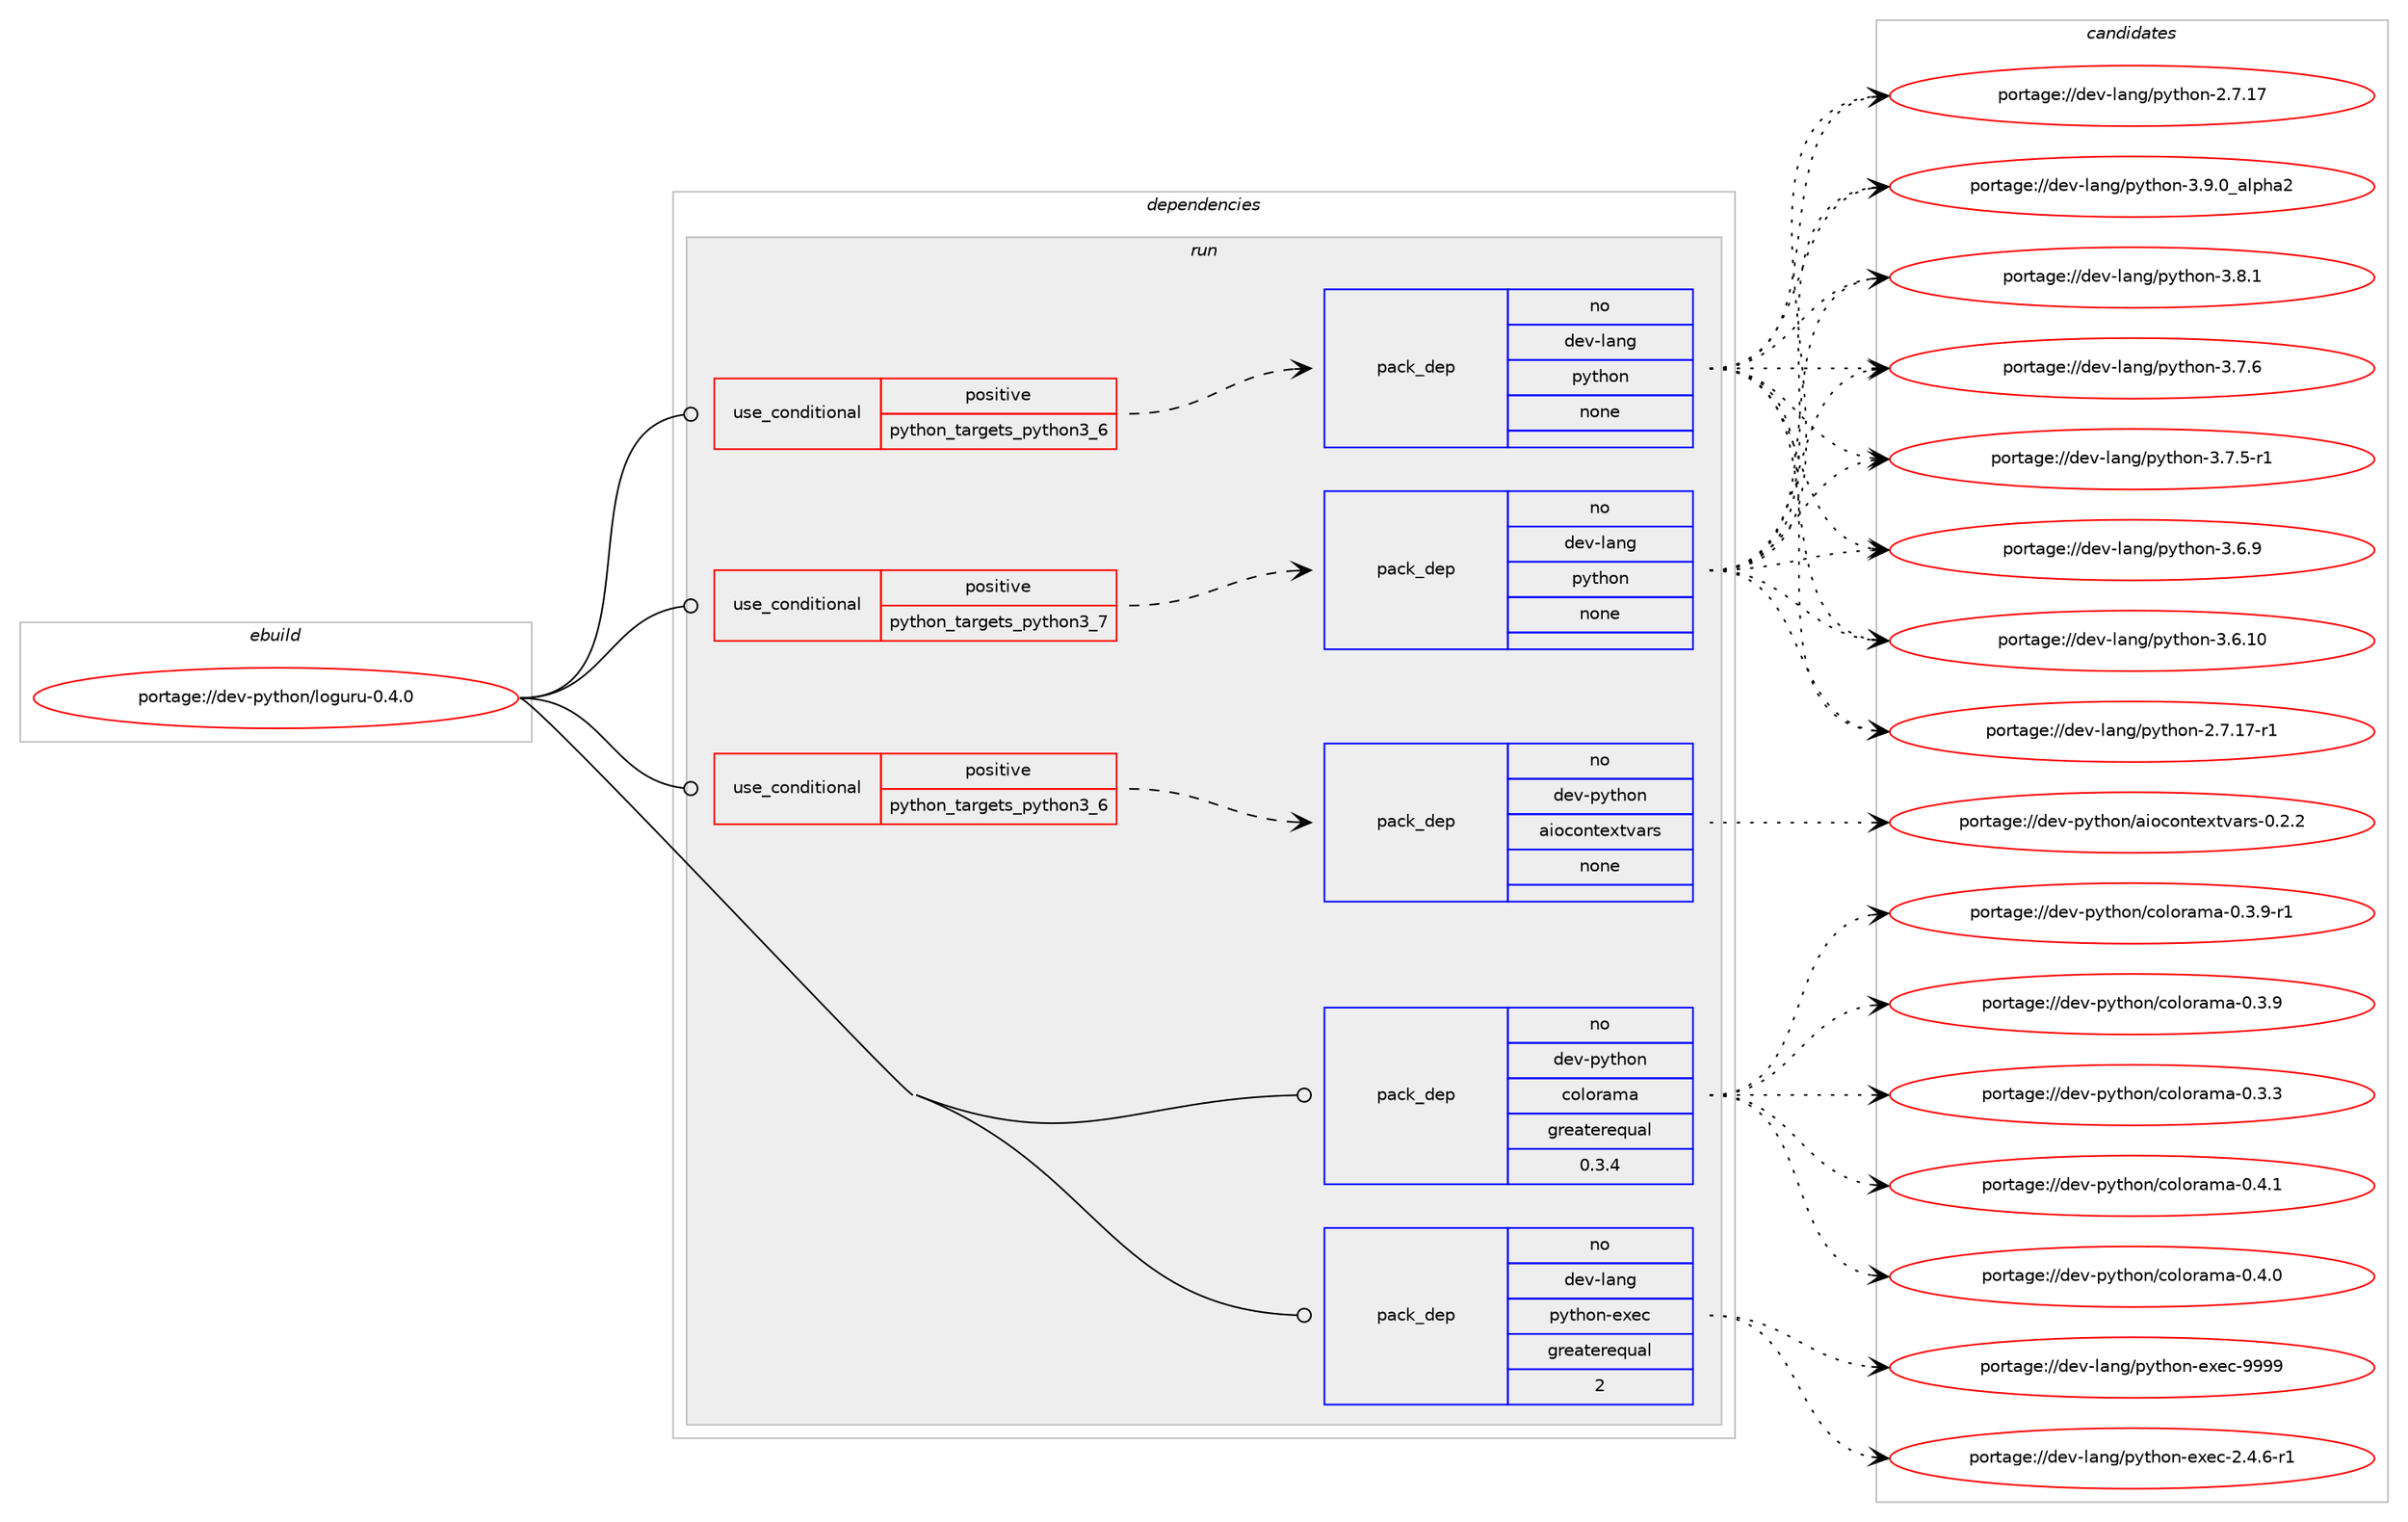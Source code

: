 digraph prolog {

# *************
# Graph options
# *************

newrank=true;
concentrate=true;
compound=true;
graph [rankdir=LR,fontname=Helvetica,fontsize=10,ranksep=1.5];#, ranksep=2.5, nodesep=0.2];
edge  [arrowhead=vee];
node  [fontname=Helvetica,fontsize=10];

# **********
# The ebuild
# **********

subgraph cluster_leftcol {
color=gray;
label=<<i>ebuild</i>>;
id [label="portage://dev-python/loguru-0.4.0", color=red, width=4, href="../dev-python/loguru-0.4.0.svg"];
}

# ****************
# The dependencies
# ****************

subgraph cluster_midcol {
color=gray;
label=<<i>dependencies</i>>;
subgraph cluster_compile {
fillcolor="#eeeeee";
style=filled;
label=<<i>compile</i>>;
}
subgraph cluster_compileandrun {
fillcolor="#eeeeee";
style=filled;
label=<<i>compile and run</i>>;
}
subgraph cluster_run {
fillcolor="#eeeeee";
style=filled;
label=<<i>run</i>>;
subgraph cond113310 {
dependency451738 [label=<<TABLE BORDER="0" CELLBORDER="1" CELLSPACING="0" CELLPADDING="4"><TR><TD ROWSPAN="3" CELLPADDING="10">use_conditional</TD></TR><TR><TD>positive</TD></TR><TR><TD>python_targets_python3_6</TD></TR></TABLE>>, shape=none, color=red];
subgraph pack333448 {
dependency451739 [label=<<TABLE BORDER="0" CELLBORDER="1" CELLSPACING="0" CELLPADDING="4" WIDTH="220"><TR><TD ROWSPAN="6" CELLPADDING="30">pack_dep</TD></TR><TR><TD WIDTH="110">no</TD></TR><TR><TD>dev-lang</TD></TR><TR><TD>python</TD></TR><TR><TD>none</TD></TR><TR><TD></TD></TR></TABLE>>, shape=none, color=blue];
}
dependency451738:e -> dependency451739:w [weight=20,style="dashed",arrowhead="vee"];
}
id:e -> dependency451738:w [weight=20,style="solid",arrowhead="odot"];
subgraph cond113311 {
dependency451740 [label=<<TABLE BORDER="0" CELLBORDER="1" CELLSPACING="0" CELLPADDING="4"><TR><TD ROWSPAN="3" CELLPADDING="10">use_conditional</TD></TR><TR><TD>positive</TD></TR><TR><TD>python_targets_python3_6</TD></TR></TABLE>>, shape=none, color=red];
subgraph pack333449 {
dependency451741 [label=<<TABLE BORDER="0" CELLBORDER="1" CELLSPACING="0" CELLPADDING="4" WIDTH="220"><TR><TD ROWSPAN="6" CELLPADDING="30">pack_dep</TD></TR><TR><TD WIDTH="110">no</TD></TR><TR><TD>dev-python</TD></TR><TR><TD>aiocontextvars</TD></TR><TR><TD>none</TD></TR><TR><TD></TD></TR></TABLE>>, shape=none, color=blue];
}
dependency451740:e -> dependency451741:w [weight=20,style="dashed",arrowhead="vee"];
}
id:e -> dependency451740:w [weight=20,style="solid",arrowhead="odot"];
subgraph cond113312 {
dependency451742 [label=<<TABLE BORDER="0" CELLBORDER="1" CELLSPACING="0" CELLPADDING="4"><TR><TD ROWSPAN="3" CELLPADDING="10">use_conditional</TD></TR><TR><TD>positive</TD></TR><TR><TD>python_targets_python3_7</TD></TR></TABLE>>, shape=none, color=red];
subgraph pack333450 {
dependency451743 [label=<<TABLE BORDER="0" CELLBORDER="1" CELLSPACING="0" CELLPADDING="4" WIDTH="220"><TR><TD ROWSPAN="6" CELLPADDING="30">pack_dep</TD></TR><TR><TD WIDTH="110">no</TD></TR><TR><TD>dev-lang</TD></TR><TR><TD>python</TD></TR><TR><TD>none</TD></TR><TR><TD></TD></TR></TABLE>>, shape=none, color=blue];
}
dependency451742:e -> dependency451743:w [weight=20,style="dashed",arrowhead="vee"];
}
id:e -> dependency451742:w [weight=20,style="solid",arrowhead="odot"];
subgraph pack333451 {
dependency451744 [label=<<TABLE BORDER="0" CELLBORDER="1" CELLSPACING="0" CELLPADDING="4" WIDTH="220"><TR><TD ROWSPAN="6" CELLPADDING="30">pack_dep</TD></TR><TR><TD WIDTH="110">no</TD></TR><TR><TD>dev-lang</TD></TR><TR><TD>python-exec</TD></TR><TR><TD>greaterequal</TD></TR><TR><TD>2</TD></TR></TABLE>>, shape=none, color=blue];
}
id:e -> dependency451744:w [weight=20,style="solid",arrowhead="odot"];
subgraph pack333452 {
dependency451745 [label=<<TABLE BORDER="0" CELLBORDER="1" CELLSPACING="0" CELLPADDING="4" WIDTH="220"><TR><TD ROWSPAN="6" CELLPADDING="30">pack_dep</TD></TR><TR><TD WIDTH="110">no</TD></TR><TR><TD>dev-python</TD></TR><TR><TD>colorama</TD></TR><TR><TD>greaterequal</TD></TR><TR><TD>0.3.4</TD></TR></TABLE>>, shape=none, color=blue];
}
id:e -> dependency451745:w [weight=20,style="solid",arrowhead="odot"];
}
}

# **************
# The candidates
# **************

subgraph cluster_choices {
rank=same;
color=gray;
label=<<i>candidates</i>>;

subgraph choice333448 {
color=black;
nodesep=1;
choice10010111845108971101034711212111610411111045514657464895971081121049750 [label="portage://dev-lang/python-3.9.0_alpha2", color=red, width=4,href="../dev-lang/python-3.9.0_alpha2.svg"];
choice100101118451089711010347112121116104111110455146564649 [label="portage://dev-lang/python-3.8.1", color=red, width=4,href="../dev-lang/python-3.8.1.svg"];
choice100101118451089711010347112121116104111110455146554654 [label="portage://dev-lang/python-3.7.6", color=red, width=4,href="../dev-lang/python-3.7.6.svg"];
choice1001011184510897110103471121211161041111104551465546534511449 [label="portage://dev-lang/python-3.7.5-r1", color=red, width=4,href="../dev-lang/python-3.7.5-r1.svg"];
choice100101118451089711010347112121116104111110455146544657 [label="portage://dev-lang/python-3.6.9", color=red, width=4,href="../dev-lang/python-3.6.9.svg"];
choice10010111845108971101034711212111610411111045514654464948 [label="portage://dev-lang/python-3.6.10", color=red, width=4,href="../dev-lang/python-3.6.10.svg"];
choice100101118451089711010347112121116104111110455046554649554511449 [label="portage://dev-lang/python-2.7.17-r1", color=red, width=4,href="../dev-lang/python-2.7.17-r1.svg"];
choice10010111845108971101034711212111610411111045504655464955 [label="portage://dev-lang/python-2.7.17", color=red, width=4,href="../dev-lang/python-2.7.17.svg"];
dependency451739:e -> choice10010111845108971101034711212111610411111045514657464895971081121049750:w [style=dotted,weight="100"];
dependency451739:e -> choice100101118451089711010347112121116104111110455146564649:w [style=dotted,weight="100"];
dependency451739:e -> choice100101118451089711010347112121116104111110455146554654:w [style=dotted,weight="100"];
dependency451739:e -> choice1001011184510897110103471121211161041111104551465546534511449:w [style=dotted,weight="100"];
dependency451739:e -> choice100101118451089711010347112121116104111110455146544657:w [style=dotted,weight="100"];
dependency451739:e -> choice10010111845108971101034711212111610411111045514654464948:w [style=dotted,weight="100"];
dependency451739:e -> choice100101118451089711010347112121116104111110455046554649554511449:w [style=dotted,weight="100"];
dependency451739:e -> choice10010111845108971101034711212111610411111045504655464955:w [style=dotted,weight="100"];
}
subgraph choice333449 {
color=black;
nodesep=1;
choice1001011184511212111610411111047971051119911111011610112011611897114115454846504650 [label="portage://dev-python/aiocontextvars-0.2.2", color=red, width=4,href="../dev-python/aiocontextvars-0.2.2.svg"];
dependency451741:e -> choice1001011184511212111610411111047971051119911111011610112011611897114115454846504650:w [style=dotted,weight="100"];
}
subgraph choice333450 {
color=black;
nodesep=1;
choice10010111845108971101034711212111610411111045514657464895971081121049750 [label="portage://dev-lang/python-3.9.0_alpha2", color=red, width=4,href="../dev-lang/python-3.9.0_alpha2.svg"];
choice100101118451089711010347112121116104111110455146564649 [label="portage://dev-lang/python-3.8.1", color=red, width=4,href="../dev-lang/python-3.8.1.svg"];
choice100101118451089711010347112121116104111110455146554654 [label="portage://dev-lang/python-3.7.6", color=red, width=4,href="../dev-lang/python-3.7.6.svg"];
choice1001011184510897110103471121211161041111104551465546534511449 [label="portage://dev-lang/python-3.7.5-r1", color=red, width=4,href="../dev-lang/python-3.7.5-r1.svg"];
choice100101118451089711010347112121116104111110455146544657 [label="portage://dev-lang/python-3.6.9", color=red, width=4,href="../dev-lang/python-3.6.9.svg"];
choice10010111845108971101034711212111610411111045514654464948 [label="portage://dev-lang/python-3.6.10", color=red, width=4,href="../dev-lang/python-3.6.10.svg"];
choice100101118451089711010347112121116104111110455046554649554511449 [label="portage://dev-lang/python-2.7.17-r1", color=red, width=4,href="../dev-lang/python-2.7.17-r1.svg"];
choice10010111845108971101034711212111610411111045504655464955 [label="portage://dev-lang/python-2.7.17", color=red, width=4,href="../dev-lang/python-2.7.17.svg"];
dependency451743:e -> choice10010111845108971101034711212111610411111045514657464895971081121049750:w [style=dotted,weight="100"];
dependency451743:e -> choice100101118451089711010347112121116104111110455146564649:w [style=dotted,weight="100"];
dependency451743:e -> choice100101118451089711010347112121116104111110455146554654:w [style=dotted,weight="100"];
dependency451743:e -> choice1001011184510897110103471121211161041111104551465546534511449:w [style=dotted,weight="100"];
dependency451743:e -> choice100101118451089711010347112121116104111110455146544657:w [style=dotted,weight="100"];
dependency451743:e -> choice10010111845108971101034711212111610411111045514654464948:w [style=dotted,weight="100"];
dependency451743:e -> choice100101118451089711010347112121116104111110455046554649554511449:w [style=dotted,weight="100"];
dependency451743:e -> choice10010111845108971101034711212111610411111045504655464955:w [style=dotted,weight="100"];
}
subgraph choice333451 {
color=black;
nodesep=1;
choice10010111845108971101034711212111610411111045101120101994557575757 [label="portage://dev-lang/python-exec-9999", color=red, width=4,href="../dev-lang/python-exec-9999.svg"];
choice10010111845108971101034711212111610411111045101120101994550465246544511449 [label="portage://dev-lang/python-exec-2.4.6-r1", color=red, width=4,href="../dev-lang/python-exec-2.4.6-r1.svg"];
dependency451744:e -> choice10010111845108971101034711212111610411111045101120101994557575757:w [style=dotted,weight="100"];
dependency451744:e -> choice10010111845108971101034711212111610411111045101120101994550465246544511449:w [style=dotted,weight="100"];
}
subgraph choice333452 {
color=black;
nodesep=1;
choice1001011184511212111610411111047991111081111149710997454846524649 [label="portage://dev-python/colorama-0.4.1", color=red, width=4,href="../dev-python/colorama-0.4.1.svg"];
choice1001011184511212111610411111047991111081111149710997454846524648 [label="portage://dev-python/colorama-0.4.0", color=red, width=4,href="../dev-python/colorama-0.4.0.svg"];
choice10010111845112121116104111110479911110811111497109974548465146574511449 [label="portage://dev-python/colorama-0.3.9-r1", color=red, width=4,href="../dev-python/colorama-0.3.9-r1.svg"];
choice1001011184511212111610411111047991111081111149710997454846514657 [label="portage://dev-python/colorama-0.3.9", color=red, width=4,href="../dev-python/colorama-0.3.9.svg"];
choice1001011184511212111610411111047991111081111149710997454846514651 [label="portage://dev-python/colorama-0.3.3", color=red, width=4,href="../dev-python/colorama-0.3.3.svg"];
dependency451745:e -> choice1001011184511212111610411111047991111081111149710997454846524649:w [style=dotted,weight="100"];
dependency451745:e -> choice1001011184511212111610411111047991111081111149710997454846524648:w [style=dotted,weight="100"];
dependency451745:e -> choice10010111845112121116104111110479911110811111497109974548465146574511449:w [style=dotted,weight="100"];
dependency451745:e -> choice1001011184511212111610411111047991111081111149710997454846514657:w [style=dotted,weight="100"];
dependency451745:e -> choice1001011184511212111610411111047991111081111149710997454846514651:w [style=dotted,weight="100"];
}
}

}
